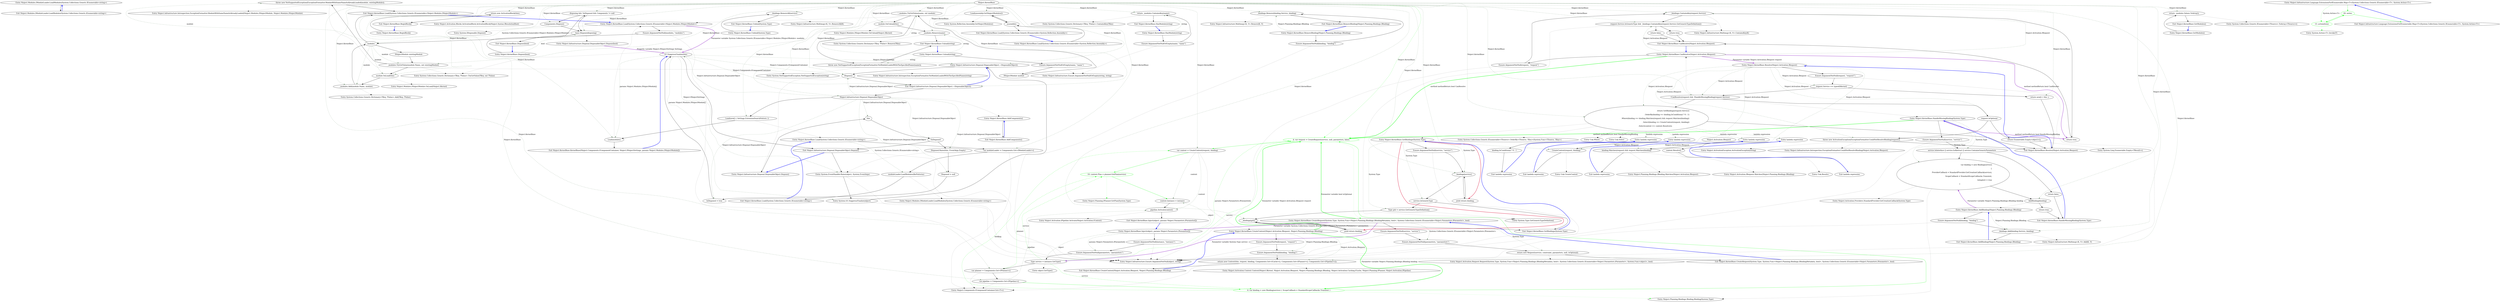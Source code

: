 digraph  {
m0_0 [cluster="Ninject.Modules.IModuleLoader.LoadModules(System.Collections.Generic.IEnumerable<string>)", file="IModuleLoader.cs", label="Entry Ninject.Modules.IModuleLoader.LoadModules(System.Collections.Generic.IEnumerable<string>)", span="33-33"];
m0_1 [cluster="Ninject.Modules.IModuleLoader.LoadModules(System.Collections.Generic.IEnumerable<string>)", file="IModuleLoader.cs", label="Exit Ninject.Modules.IModuleLoader.LoadModules(System.Collections.Generic.IEnumerable<string>)", span="33-33"];
m1_62 [cluster="Ninject.Infrastructure.Introspection.ExceptionFormatter.ModuleWithSameNameIsAlreadyLoaded(Ninject.Modules.INinjectModule, Ninject.Modules.INinjectModule)", file="KernelBase.cs", label="Entry Ninject.Infrastructure.Introspection.ExceptionFormatter.ModuleWithSameNameIsAlreadyLoaded(Ninject.Modules.INinjectModule, Ninject.Modules.INinjectModule)", span="33-33"];
m1_103 [cluster="Ninject.Planning.IPlanner.GetPlan(System.Type)", file="KernelBase.cs", label="Entry Ninject.Planning.IPlanner.GetPlan(System.Type)", span="40-40"];
m1_36 [cluster="Ninject.Infrastructure.Multimap<K, V>.Add(K, V)", file="KernelBase.cs", label="Entry Ninject.Infrastructure.Multimap<K, V>.Add(K, V)", span="71-71"];
m1_64 [cluster="System.Collections.Generic.Dictionary<TKey, TValue>.Add(TKey, TValue)", file="KernelBase.cs", label="Entry System.Collections.Generic.Dictionary<TKey, TValue>.Add(TKey, TValue)", span="0-0"];
m1_83 [cluster="Ninject.Infrastructure.Introspection.ExceptionFormatter.NoModuleLoadedWithTheSpecifiedName(string)", file="KernelBase.cs", label="Entry Ninject.Infrastructure.Introspection.ExceptionFormatter.NoModuleLoadedWithTheSpecifiedName(string)", span="51-51"];
m1_86 [cluster="Ninject.KernelBase.Inject(object, params Ninject.Parameters.IParameter[])", file="KernelBase.cs", label="Entry Ninject.KernelBase.Inject(object, params Ninject.Parameters.IParameter[])", span="230-230"];
m1_93 [cluster="Ninject.KernelBase.Inject(object, params Ninject.Parameters.IParameter[])", color=green, community=0, file="KernelBase.cs", label="4: var request = CreateRequest(service, null, parameters, false)", span="241-241"];
m1_89 [cluster="Ninject.KernelBase.Inject(object, params Ninject.Parameters.IParameter[])", file="KernelBase.cs", label="Type service = instance.GetType()", span="235-235"];
m1_92 [cluster="Ninject.KernelBase.Inject(object, params Ninject.Parameters.IParameter[])", color=green, community=0, file="KernelBase.cs", label="4: var binding = new Binding(service) { ScopeCallback = StandardScopeCallbacks.Transient }", span="240-240"];
m1_94 [cluster="Ninject.KernelBase.Inject(object, params Ninject.Parameters.IParameter[])", file="KernelBase.cs", label="var context = CreateContext(request, binding)", span="242-242"];
m1_91 [cluster="Ninject.KernelBase.Inject(object, params Ninject.Parameters.IParameter[])", file="KernelBase.cs", label="var pipeline = Components.Get<IPipeline>()", span="238-238"];
m1_95 [cluster="Ninject.KernelBase.Inject(object, params Ninject.Parameters.IParameter[])", color=green, community=0, file="KernelBase.cs", label="10: context.Plan = planner.GetPlan(service)", span="244-244"];
m1_90 [cluster="Ninject.KernelBase.Inject(object, params Ninject.Parameters.IParameter[])", file="KernelBase.cs", label="var planner = Components.Get<IPlanner>()", span="237-237"];
m1_96 [cluster="Ninject.KernelBase.Inject(object, params Ninject.Parameters.IParameter[])", file="KernelBase.cs", label="context.Instance = instance", span="245-245"];
m1_87 [cluster="Ninject.KernelBase.Inject(object, params Ninject.Parameters.IParameter[])", file="KernelBase.cs", label="Ensure.ArgumentNotNull(instance, ''instance'')", span="232-232"];
m1_88 [cluster="Ninject.KernelBase.Inject(object, params Ninject.Parameters.IParameter[])", file="KernelBase.cs", label="Ensure.ArgumentNotNull(parameters, ''parameters'')", span="233-233"];
m1_97 [cluster="Ninject.KernelBase.Inject(object, params Ninject.Parameters.IParameter[])", file="KernelBase.cs", label="pipeline.Activate(context)", span="247-247"];
m1_98 [cluster="Ninject.KernelBase.Inject(object, params Ninject.Parameters.IParameter[])", file="KernelBase.cs", label="Exit Ninject.KernelBase.Inject(object, params Ninject.Parameters.IParameter[])", span="230-230"];
m1_6 [cluster="Ninject.Infrastructure.Disposal.DisposableObject.Dispose()", file="KernelBase.cs", label="GC.SuppressFinalize(this)", span="45-45"];
m1_10 [cluster="Ninject.Infrastructure.Disposal.DisposableObject.~DisposableObject()", file="KernelBase.cs", label="Entry Ninject.Infrastructure.Disposal.DisposableObject.~DisposableObject()", span="53-53"];
m1_11 [cluster="Ninject.Infrastructure.Disposal.DisposableObject.~DisposableObject()", file="KernelBase.cs", label="Dispose()", span="55-55"];
m1_12 [cluster="Ninject.Infrastructure.Disposal.DisposableObject.~DisposableObject()", file="KernelBase.cs", label="Exit Ninject.Infrastructure.Disposal.DisposableObject.~DisposableObject()", span="53-53"];
m1_13 [cluster="Ninject.KernelBase.KernelBase(Ninject.Components.IComponentContainer, Ninject.INinjectSettings, params Ninject.Modules.INinjectModule[])", file="KernelBase.cs", label="Ninject.Infrastructure.Disposal.DisposableObject", span=""];
m1_14 [cluster="Ninject.KernelBase.KernelBase(Ninject.Components.IComponentContainer, Ninject.INinjectSettings, params Ninject.Modules.INinjectModule[])", file="KernelBase.cs", label="Load(new[] { Settings.ExtensionSearchPattern })", span="98-98"];
m1_15 [cluster="Ninject.KernelBase.KernelBase(Ninject.Components.IComponentContainer, Ninject.INinjectSettings, params Ninject.Modules.INinjectModule[])", file="KernelBase.cs", label="Load(modules)", span="101-101"];
m1_9 [cluster="System.GC.SuppressFinalize(object)", file="KernelBase.cs", label="Entry System.GC.SuppressFinalize(object)", span="0-0"];
m1_7 [cluster="Ninject.Infrastructure.Disposal.DisposableObject.Dispose()", file="KernelBase.cs", label="Exit Ninject.Infrastructure.Disposal.DisposableObject.Dispose()", span="36-36"];
m1_8 [cluster="System.EventHandler.Raise(object, System.EventArgs)", file="KernelBase.cs", label="Entry System.EventHandler.Raise(object, System.EventArgs)", span="30-30"];
m1_16 [cluster="Ninject.KernelBase.KernelBase(Ninject.Components.IComponentContainer, Ninject.INinjectSettings, params Ninject.Modules.INinjectModule[])", file="KernelBase.cs", label="Exit Ninject.KernelBase.KernelBase(Ninject.Components.IComponentContainer, Ninject.INinjectSettings, params Ninject.Modules.INinjectModule[])", span="83-83"];
m1_105 [cluster="Ninject.KernelBase.CanResolve(Ninject.Activation.IRequest)", file="KernelBase.cs", label="Entry Ninject.KernelBase.CanResolve(Ninject.Activation.IRequest)", span="255-255"];
m1_107 [cluster="Ninject.KernelBase.CanResolve(Ninject.Activation.IRequest)", file="KernelBase.cs", label="_bindings.ContainsKey(request.Service)", span="259-259"];
m1_109 [cluster="Ninject.KernelBase.CanResolve(Ninject.Activation.IRequest)", file="KernelBase.cs", label="request.Service.IsGenericType && _bindings.ContainsKey(request.Service.GetGenericTypeDefinition())", span="262-262"];
m1_106 [cluster="Ninject.KernelBase.CanResolve(Ninject.Activation.IRequest)", file="KernelBase.cs", label="Ensure.ArgumentNotNull(request, ''request'')", span="257-257"];
m1_108 [cluster="Ninject.KernelBase.CanResolve(Ninject.Activation.IRequest)", file="KernelBase.cs", label="return true;", span="260-260"];
m1_110 [cluster="Ninject.KernelBase.CanResolve(Ninject.Activation.IRequest)", file="KernelBase.cs", label="return true;", span="263-263"];
m1_111 [cluster="Ninject.KernelBase.CanResolve(Ninject.Activation.IRequest)", file="KernelBase.cs", label="return false;", span="265-265"];
m1_112 [cluster="Ninject.KernelBase.CanResolve(Ninject.Activation.IRequest)", file="KernelBase.cs", label="Exit Ninject.KernelBase.CanResolve(Ninject.Activation.IRequest)", span="255-255"];
m1_37 [cluster="Ninject.KernelBase.RemoveBinding(Ninject.Planning.Bindings.IBinding)", file="KernelBase.cs", label="Entry Ninject.KernelBase.RemoveBinding(Ninject.Planning.Bindings.IBinding)", span="138-138"];
m1_39 [cluster="Ninject.KernelBase.RemoveBinding(Ninject.Planning.Bindings.IBinding)", file="KernelBase.cs", label="_bindings.Remove(binding.Service, binding)", span="141-141"];
m1_38 [cluster="Ninject.KernelBase.RemoveBinding(Ninject.Planning.Bindings.IBinding)", file="KernelBase.cs", label="Ensure.ArgumentNotNull(binding, ''binding'')", span="140-140"];
m1_40 [cluster="Ninject.KernelBase.RemoveBinding(Ninject.Planning.Bindings.IBinding)", file="KernelBase.cs", label="Exit Ninject.KernelBase.RemoveBinding(Ninject.Planning.Bindings.IBinding)", span="138-138"];
m1_20 [cluster="Ninject.KernelBase.Load(System.Collections.Generic.IEnumerable<Ninject.Modules.INinjectModule>)", file="KernelBase.cs", label="Entry Ninject.KernelBase.Load(System.Collections.Generic.IEnumerable<Ninject.Modules.INinjectModule>)", span="168-168"];
m1_55 [cluster="Ninject.KernelBase.Load(System.Collections.Generic.IEnumerable<Ninject.Modules.INinjectModule>)", file="KernelBase.cs", label="_modules.TryGetValue(module.Name, out existingModule)", span="176-176"];
m1_57 [cluster="Ninject.KernelBase.Load(System.Collections.Generic.IEnumerable<Ninject.Modules.INinjectModule>)", file="KernelBase.cs", label="module.OnLoad(this)", span="179-179"];
m1_58 [cluster="Ninject.KernelBase.Load(System.Collections.Generic.IEnumerable<Ninject.Modules.INinjectModule>)", file="KernelBase.cs", label="_modules.Add(module.Name, module)", span="181-181"];
m1_53 [cluster="Ninject.KernelBase.Load(System.Collections.Generic.IEnumerable<Ninject.Modules.INinjectModule>)", file="KernelBase.cs", label=modules, span="172-172"];
m1_54 [cluster="Ninject.KernelBase.Load(System.Collections.Generic.IEnumerable<Ninject.Modules.INinjectModule>)", file="KernelBase.cs", label="INinjectModule existingModule", span="174-174"];
m1_56 [cluster="Ninject.KernelBase.Load(System.Collections.Generic.IEnumerable<Ninject.Modules.INinjectModule>)", file="KernelBase.cs", label="throw new NotSupportedException(ExceptionFormatter.ModuleWithSameNameIsAlreadyLoaded(module, existingModule));", span="177-177"];
m1_52 [cluster="Ninject.KernelBase.Load(System.Collections.Generic.IEnumerable<Ninject.Modules.INinjectModule>)", file="KernelBase.cs", label="Ensure.ArgumentNotNull(modules, ''modules'')", span="170-170"];
m1_59 [cluster="Ninject.KernelBase.Load(System.Collections.Generic.IEnumerable<Ninject.Modules.INinjectModule>)", file="KernelBase.cs", label="Exit Ninject.KernelBase.Load(System.Collections.Generic.IEnumerable<Ninject.Modules.INinjectModule>)", span="168-168"];
m1_48 [cluster="Ninject.KernelBase.GetModules()", file="KernelBase.cs", label="Entry Ninject.KernelBase.GetModules()", span="159-159"];
m1_49 [cluster="Ninject.KernelBase.GetModules()", file="KernelBase.cs", label="return _modules.Values.ToArray();", span="161-161"];
m1_50 [cluster="Ninject.KernelBase.GetModules()", file="KernelBase.cs", label="Exit Ninject.KernelBase.GetModules()", span="159-159"];
m1_21 [cluster="Ninject.KernelBase.Dispose(bool)", file="KernelBase.cs", label="Entry Ninject.KernelBase.Dispose(bool)", span="107-107"];
m1_22 [cluster="Ninject.KernelBase.Dispose(bool)", file="KernelBase.cs", label="disposing && !IsDisposed && Components != null", span="109-109"];
m1_23 [cluster="Ninject.KernelBase.Dispose(bool)", file="KernelBase.cs", label="Components.Dispose()", span="110-110"];
m1_24 [cluster="Ninject.KernelBase.Dispose(bool)", file="KernelBase.cs", label="base.Dispose(disposing)", span="112-112"];
m1_25 [cluster="Ninject.KernelBase.Dispose(bool)", file="KernelBase.cs", label="Exit Ninject.KernelBase.Dispose(bool)", span="107-107"];
m1_0 [cluster="Ninject.Infrastructure.Disposal.DisposableObject.Dispose()", file="KernelBase.cs", label="Entry Ninject.Infrastructure.Disposal.DisposableObject.Dispose()", span="36-36"];
m1_1 [cluster="Ninject.Infrastructure.Disposal.DisposableObject.Dispose()", file="KernelBase.cs", label=this, span="38-38"];
m1_2 [cluster="Ninject.Infrastructure.Disposal.DisposableObject.Dispose()", file="KernelBase.cs", label="!IsDisposed", span="40-40"];
m1_3 [cluster="Ninject.Infrastructure.Disposal.DisposableObject.Dispose()", file="KernelBase.cs", label="Disposed.Raise(this, EventArgs.Empty)", span="42-42"];
m1_4 [cluster="Ninject.Infrastructure.Disposal.DisposableObject.Dispose()", file="KernelBase.cs", label="Disposed = null", span="43-43"];
m1_5 [cluster="Ninject.Infrastructure.Disposal.DisposableObject.Dispose()", file="KernelBase.cs", label="IsDisposed = true", span="44-44"];
m1_99 [cluster="object.GetType()", file="KernelBase.cs", label="Entry object.GetType()", span="0-0"];
m1_101 [cluster="Ninject.KernelBase.CreateRequest(System.Type, System.Func<Ninject.Planning.Bindings.IBindingMetadata, bool>, System.Collections.Generic.IEnumerable<Ninject.Parameters.IParameter>, bool)", file="KernelBase.cs", label="Entry Ninject.KernelBase.CreateRequest(System.Type, System.Func<Ninject.Planning.Bindings.IBindingMetadata, bool>, System.Collections.Generic.IEnumerable<Ninject.Parameters.IParameter>, bool)", span="304-304"];
m1_149 [cluster="Ninject.KernelBase.CreateRequest(System.Type, System.Func<Ninject.Planning.Bindings.IBindingMetadata, bool>, System.Collections.Generic.IEnumerable<Ninject.Parameters.IParameter>, bool)", file="KernelBase.cs", label="Ensure.ArgumentNotNull(service, ''service'')", span="306-306"];
m1_150 [cluster="Ninject.KernelBase.CreateRequest(System.Type, System.Func<Ninject.Planning.Bindings.IBindingMetadata, bool>, System.Collections.Generic.IEnumerable<Ninject.Parameters.IParameter>, bool)", file="KernelBase.cs", label="Ensure.ArgumentNotNull(parameters, ''parameters'')", span="307-307"];
m1_151 [cluster="Ninject.KernelBase.CreateRequest(System.Type, System.Func<Ninject.Planning.Bindings.IBindingMetadata, bool>, System.Collections.Generic.IEnumerable<Ninject.Parameters.IParameter>, bool)", file="KernelBase.cs", label="return new Request(service, constraint, parameters, null, isOptional);", span="309-309"];
m1_152 [cluster="Ninject.KernelBase.CreateRequest(System.Type, System.Func<Ninject.Planning.Bindings.IBindingMetadata, bool>, System.Collections.Generic.IEnumerable<Ninject.Parameters.IParameter>, bool)", file="KernelBase.cs", label="Exit Ninject.KernelBase.CreateRequest(System.Type, System.Func<Ninject.Planning.Bindings.IBindingMetadata, bool>, System.Collections.Generic.IEnumerable<Ninject.Parameters.IParameter>, bool)", span="304-304"];
m1_32 [cluster="Ninject.KernelBase.AddBinding(Ninject.Planning.Bindings.IBinding)", file="KernelBase.cs", label="Entry Ninject.KernelBase.AddBinding(Ninject.Planning.Bindings.IBinding)", span="128-128"];
m1_34 [cluster="Ninject.KernelBase.AddBinding(Ninject.Planning.Bindings.IBinding)", file="KernelBase.cs", label="_bindings.Add(binding.Service, binding)", span="131-131"];
m1_33 [cluster="Ninject.KernelBase.AddBinding(Ninject.Planning.Bindings.IBinding)", file="KernelBase.cs", label="Ensure.ArgumentNotNull(binding, ''binding'')", span="130-130"];
m1_35 [cluster="Ninject.KernelBase.AddBinding(Ninject.Planning.Bindings.IBinding)", file="KernelBase.cs", label="Exit Ninject.KernelBase.AddBinding(Ninject.Planning.Bindings.IBinding)", span="128-128"];
m1_127 [cluster="Ninject.ActivationException.ActivationException(string)", file="KernelBase.cs", label="Entry Ninject.ActivationException.ActivationException(string)", span="42-42"];
m1_41 [cluster="Ninject.Infrastructure.Multimap<K, V>.Remove(K, V)", file="KernelBase.cs", label="Entry Ninject.Infrastructure.Multimap<K, V>.Remove(K, V)", span="85-85"];
m1_140 [cluster="Ninject.Activation.IRequest.Matches(Ninject.Planning.Bindings.IBinding)", file="KernelBase.cs", label="Entry Ninject.Activation.IRequest.Matches(Ninject.Planning.Bindings.IBinding)", span="77-77"];
m1_115 [cluster="Ninject.KernelBase.Resolve(Ninject.Activation.IRequest)", file="KernelBase.cs", label="Entry Ninject.KernelBase.Resolve(Ninject.Activation.IRequest)", span="274-274"];
m1_118 [cluster="Ninject.KernelBase.Resolve(Ninject.Activation.IRequest)", file="KernelBase.cs", label="return new[] { this };", span="279-279"];
m1_119 [cluster="Ninject.KernelBase.Resolve(Ninject.Activation.IRequest)", file="KernelBase.cs", label="!CanResolve(request) && !HandleMissingBinding(request.Service)", span="281-281"];
m1_123 [cluster="Ninject.KernelBase.Resolve(Ninject.Activation.IRequest)", file="KernelBase.cs", label="return GetBindings(request.Service)\r\n				.OrderBy(binding => binding.IsConditional ? 0 : 1)\r\n				.Where(binding => binding.Matches(request) && request.Matches(binding))\r\n				.Select(binding => CreateContext(request, binding))\r\n				.Select(context => context.Resolve());", span="289-293"];
m1_117 [cluster="Ninject.KernelBase.Resolve(Ninject.Activation.IRequest)", file="KernelBase.cs", label="request.Service == typeof(IKernel)", span="278-278"];
m1_120 [cluster="Ninject.KernelBase.Resolve(Ninject.Activation.IRequest)", file="KernelBase.cs", label="request.IsOptional", span="283-283"];
m1_116 [cluster="Ninject.KernelBase.Resolve(Ninject.Activation.IRequest)", file="KernelBase.cs", label="Ensure.ArgumentNotNull(request, ''request'')", span="276-276"];
m1_122 [cluster="Ninject.KernelBase.Resolve(Ninject.Activation.IRequest)", file="KernelBase.cs", label="throw new ActivationException(ExceptionFormatter.CouldNotResolveBinding(request));", span="286-286"];
m1_121 [cluster="Ninject.KernelBase.Resolve(Ninject.Activation.IRequest)", file="KernelBase.cs", label="return Enumerable.Empty<object>();", span="284-284"];
m1_124 [cluster="Ninject.KernelBase.Resolve(Ninject.Activation.IRequest)", file="KernelBase.cs", label="Exit Ninject.KernelBase.Resolve(Ninject.Activation.IRequest)", span="274-274"];
m1_47 [cluster="System.Collections.Generic.Dictionary<TKey, TValue>.ContainsKey(TKey)", file="KernelBase.cs", label="Entry System.Collections.Generic.Dictionary<TKey, TValue>.ContainsKey(TKey)", span="0-0"];
m1_102 [cluster="Ninject.KernelBase.CreateContext(Ninject.Activation.IRequest, Ninject.Planning.Bindings.IBinding)", file="KernelBase.cs", label="Entry Ninject.KernelBase.CreateContext(Ninject.Activation.IRequest, Ninject.Planning.Bindings.IBinding)", span="377-377"];
m1_177 [cluster="Ninject.KernelBase.CreateContext(Ninject.Activation.IRequest, Ninject.Planning.Bindings.IBinding)", file="KernelBase.cs", label="return new Context(this, request, binding, Components.Get<ICache>(), Components.Get<IPlanner>(), Components.Get<IPipeline>());", span="382-382"];
m1_175 [cluster="Ninject.KernelBase.CreateContext(Ninject.Activation.IRequest, Ninject.Planning.Bindings.IBinding)", file="KernelBase.cs", label="Ensure.ArgumentNotNull(request, ''request'')", span="379-379"];
m1_176 [cluster="Ninject.KernelBase.CreateContext(Ninject.Activation.IRequest, Ninject.Planning.Bindings.IBinding)", file="KernelBase.cs", label="Ensure.ArgumentNotNull(binding, ''binding'')", span="380-380"];
m1_178 [cluster="Ninject.KernelBase.CreateContext(Ninject.Activation.IRequest, Ninject.Planning.Bindings.IBinding)", file="KernelBase.cs", label="Exit Ninject.KernelBase.CreateContext(Ninject.Activation.IRequest, Ninject.Planning.Bindings.IBinding)", span="377-377"];
m1_42 [cluster="Ninject.KernelBase.HasModule(string)", file="KernelBase.cs", label="Entry Ninject.KernelBase.HasModule(string)", span="149-149"];
m1_44 [cluster="Ninject.KernelBase.HasModule(string)", file="KernelBase.cs", label="return _modules.ContainsKey(name);", span="152-152"];
m1_43 [cluster="Ninject.KernelBase.HasModule(string)", file="KernelBase.cs", label="Ensure.ArgumentNotNullOrEmpty(name, ''name'')", span="151-151"];
m1_45 [cluster="Ninject.KernelBase.HasModule(string)", file="KernelBase.cs", label="Exit Ninject.KernelBase.HasModule(string)", span="149-149"];
m1_148 [cluster="Unk.Resolve", file="KernelBase.cs", label="Entry Unk.Resolve", span=""];
m1_68 [cluster="Ninject.Components.IComponentContainer.Get<T>()", file="KernelBase.cs", label="Entry Ninject.Components.IComponentContainer.Get<T>()", span="59-59"];
m1_130 [cluster="System.Collections.Generic.IEnumerable<TSource>.OrderBy<TSource, TKey>(System.Func<TSource, TKey>)", file="KernelBase.cs", label="Entry System.Collections.Generic.IEnumerable<TSource>.OrderBy<TSource, TKey>(System.Func<TSource, TKey>)", span="0-0"];
m1_84 [cluster="Ninject.Modules.INinjectModule.OnUnload(Ninject.IKernel)", file="KernelBase.cs", label="Entry Ninject.Modules.INinjectModule.OnUnload(Ninject.IKernel)", span="49-49"];
m1_113 [cluster="Ninject.Infrastructure.Multimap<K, V>.ContainsKey(K)", file="KernelBase.cs", label="Entry Ninject.Infrastructure.Multimap<K, V>.ContainsKey(K)", span="120-120"];
m1_131 [cluster="Unk.Where", file="KernelBase.cs", label="Entry Unk.Where", span=""];
m1_17 [cluster="Ninject.Infrastructure.Ensure.ArgumentNotNull(object, string)", file="KernelBase.cs", label="Entry Ninject.Infrastructure.Ensure.ArgumentNotNull(object, string)", span="24-24"];
m1_69 [cluster="Ninject.Modules.IModuleLoader.LoadModules(System.Collections.Generic.IEnumerable<string>)", file="KernelBase.cs", label="Entry Ninject.Modules.IModuleLoader.LoadModules(System.Collections.Generic.IEnumerable<string>)", span="39-39"];
m1_144 [cluster="Unk.CreateContext", file="KernelBase.cs", label="Entry Unk.CreateContext", span=""];
m1_60 [cluster="System.Collections.Generic.Dictionary<TKey, TValue>.TryGetValue(TKey, out TValue)", file="KernelBase.cs", label="Entry System.Collections.Generic.Dictionary<TKey, TValue>.TryGetValue(TKey, out TValue)", span="0-0"];
m1_179 [cluster="Ninject.Activation.Context.Context(Ninject.IKernel, Ninject.Activation.IRequest, Ninject.Planning.Bindings.IBinding, Ninject.Activation.Caching.ICache, Ninject.Planning.IPlanner, Ninject.Activation.IPipeline)", file="KernelBase.cs", label="Entry Ninject.Activation.Context.Context(Ninject.IKernel, Ninject.Activation.IRequest, Ninject.Planning.Bindings.IBinding, Ninject.Activation.Caching.ICache, Ninject.Planning.IPlanner, Ninject.Activation.IPipeline)", span="99-99"];
m1_27 [cluster="Ninject.Infrastructure.Disposal.DisposableObject.Dispose(bool)", file="KernelBase.cs", label="Entry Ninject.Infrastructure.Disposal.DisposableObject.Dispose(bool)", span="49-49"];
m1_162 [cluster="Ninject.KernelBase.BeginBlock()", file="KernelBase.cs", label="Entry Ninject.KernelBase.BeginBlock()", span="337-337"];
m1_163 [cluster="Ninject.KernelBase.BeginBlock()", file="KernelBase.cs", label="return new ActivationBlock(this);", span="339-339"];
m1_164 [cluster="Ninject.KernelBase.BeginBlock()", file="KernelBase.cs", label="Exit Ninject.KernelBase.BeginBlock()", span="337-337"];
m1_19 [cluster="Ninject.KernelBase.Load(System.Collections.Generic.IEnumerable<string>)", file="KernelBase.cs", label="Entry Ninject.KernelBase.Load(System.Collections.Generic.IEnumerable<string>)", span="190-190"];
m1_65 [cluster="Ninject.KernelBase.Load(System.Collections.Generic.IEnumerable<string>)", file="KernelBase.cs", label="var moduleLoader = Components.Get<IModuleLoader>()", span="192-192"];
m1_66 [cluster="Ninject.KernelBase.Load(System.Collections.Generic.IEnumerable<string>)", file="KernelBase.cs", label="moduleLoader.LoadModules(filePatterns)", span="193-193"];
m1_67 [cluster="Ninject.KernelBase.Load(System.Collections.Generic.IEnumerable<string>)", file="KernelBase.cs", label="Exit Ninject.KernelBase.Load(System.Collections.Generic.IEnumerable<string>)", span="190-190"];
m1_61 [cluster="System.NotSupportedException.NotSupportedException(string)", file="KernelBase.cs", label="Entry System.NotSupportedException.NotSupportedException(string)", span="0-0"];
m1_28 [cluster="Ninject.KernelBase.Unbind(System.Type)", file="KernelBase.cs", label="Entry Ninject.KernelBase.Unbind(System.Type)", span="119-119"];
m1_29 [cluster="Ninject.KernelBase.Unbind(System.Type)", file="KernelBase.cs", label="_bindings.RemoveAll(service)", span="121-121"];
m1_30 [cluster="Ninject.KernelBase.Unbind(System.Type)", file="KernelBase.cs", label="Exit Ninject.KernelBase.Unbind(System.Type)", span="119-119"];
m1_145 [cluster="lambda expression", file="KernelBase.cs", label="Entry lambda expression", span="293-293"];
m1_142 [cluster="lambda expression", file="KernelBase.cs", label="CreateContext(request, binding)", span="292-292"];
m1_133 [cluster="lambda expression", file="KernelBase.cs", label="Entry lambda expression", span="290-290"];
m1_136 [cluster="lambda expression", file="KernelBase.cs", label="Entry lambda expression", span="291-291"];
m1_141 [cluster="lambda expression", file="KernelBase.cs", label="Entry lambda expression", span="292-292"];
m1_143 [cluster="lambda expression", file="KernelBase.cs", label="Exit lambda expression", span="292-292"];
m1_137 [cluster="lambda expression", file="KernelBase.cs", label="binding.Matches(request) && request.Matches(binding)", span="291-291"];
m1_135 [cluster="lambda expression", file="KernelBase.cs", label="Exit lambda expression", span="290-290"];
m1_134 [cluster="lambda expression", file="KernelBase.cs", label="binding.IsConditional ? 0 : 1", span="290-290"];
m1_138 [cluster="lambda expression", file="KernelBase.cs", label="Exit lambda expression", span="291-291"];
m1_146 [cluster="lambda expression", file="KernelBase.cs", label="context.Resolve()", span="293-293"];
m1_147 [cluster="lambda expression", file="KernelBase.cs", label="Exit lambda expression", span="293-293"];
m1_75 [cluster="Ninject.KernelBase.Unload(string)", file="KernelBase.cs", label="Entry Ninject.KernelBase.Unload(string)", span="211-211"];
m1_78 [cluster="Ninject.KernelBase.Unload(string)", file="KernelBase.cs", label="!_modules.TryGetValue(name, out module)", span="217-217"];
m1_80 [cluster="Ninject.KernelBase.Unload(string)", file="KernelBase.cs", label="module.OnUnload(this)", span="220-220"];
m1_81 [cluster="Ninject.KernelBase.Unload(string)", file="KernelBase.cs", label="_modules.Remove(name)", span="222-222"];
m1_77 [cluster="Ninject.KernelBase.Unload(string)", file="KernelBase.cs", label="INinjectModule module", span="215-215"];
m1_79 [cluster="Ninject.KernelBase.Unload(string)", file="KernelBase.cs", label="throw new NotSupportedException(ExceptionFormatter.NoModuleLoadedWithTheSpecifiedName(name));", span="218-218"];
m1_76 [cluster="Ninject.KernelBase.Unload(string)", file="KernelBase.cs", label="Ensure.ArgumentNotNullOrEmpty(name, ''name'')", span="213-213"];
m1_82 [cluster="Ninject.KernelBase.Unload(string)", file="KernelBase.cs", label="Exit Ninject.KernelBase.Unload(string)", span="211-211"];
m1_18 [cluster="Ninject.KernelBase.AddComponents()", file="KernelBase.cs", label="Entry Ninject.KernelBase.AddComponents()", span="345-345"];
m1_166 [cluster="Ninject.KernelBase.AddComponents()", file="KernelBase.cs", label="Exit Ninject.KernelBase.AddComponents()", span="345-345"];
m1_104 [cluster="Ninject.Activation.IPipeline.Activate(Ninject.Activation.IContext)", file="KernelBase.cs", label="Entry Ninject.Activation.IPipeline.Activate(Ninject.Activation.IContext)", span="39-39"];
m1_46 [cluster="Ninject.Infrastructure.Ensure.ArgumentNotNullOrEmpty(string, string)", file="KernelBase.cs", label="Entry Ninject.Infrastructure.Ensure.ArgumentNotNullOrEmpty(string, string)", span="29-29"];
m1_129 [cluster="Ninject.KernelBase.GetBindings(System.Type)", file="KernelBase.cs", label="Entry Ninject.KernelBase.GetBindings(System.Type)", span="317-317"];
m1_155 [cluster="Ninject.KernelBase.GetBindings(System.Type)", file="KernelBase.cs", label="_bindings[service]", span="321-321"];
m1_159 [cluster="Ninject.KernelBase.GetBindings(System.Type)", file="KernelBase.cs", label="_bindings[gtd]", span="328-328"];
m1_154 [cluster="Ninject.KernelBase.GetBindings(System.Type)", file="KernelBase.cs", label="Ensure.ArgumentNotNull(service, ''service'')", span="319-319"];
m1_156 [cluster="Ninject.KernelBase.GetBindings(System.Type)", file="KernelBase.cs", label="yield return binding;", span="322-322"];
m1_157 [cluster="Ninject.KernelBase.GetBindings(System.Type)", file="KernelBase.cs", label="service.IsGenericType", span="324-324"];
m1_160 [cluster="Ninject.KernelBase.GetBindings(System.Type)", file="KernelBase.cs", label="yield return binding;", span="329-329"];
m1_158 [cluster="Ninject.KernelBase.GetBindings(System.Type)", file="KernelBase.cs", label="Type gtd = service.GetGenericTypeDefinition()", span="326-326"];
m1_161 [cluster="Ninject.KernelBase.GetBindings(System.Type)", file="KernelBase.cs", label="Exit Ninject.KernelBase.GetBindings(System.Type)", span="317-317"];
m1_132 [cluster="Unk.Select", file="KernelBase.cs", label="Entry Unk.Select", span=""];
m1_153 [cluster="Ninject.Activation.Request.Request(System.Type, System.Func<Ninject.Planning.Bindings.IBindingMetadata, bool>, System.Collections.Generic.IEnumerable<Ninject.Parameters.IParameter>, System.Func<object>, bool)", file="KernelBase.cs", label="Entry Ninject.Activation.Request.Request(System.Type, System.Func<Ninject.Planning.Bindings.IBindingMetadata, bool>, System.Collections.Generic.IEnumerable<Ninject.Parameters.IParameter>, System.Func<object>, bool)", span="86-86"];
m1_74 [cluster="System.Reflection.Assembly.GetNinjectModules()", file="KernelBase.cs", label="Entry System.Reflection.Assembly.GetNinjectModules()", span="33-33"];
m1_31 [cluster="Ninject.Infrastructure.Multimap<K, V>.RemoveAll(K)", file="KernelBase.cs", label="Entry Ninject.Infrastructure.Multimap<K, V>.RemoveAll(K)", span="101-101"];
m1_63 [cluster="Ninject.Modules.INinjectModule.OnLoad(Ninject.IKernel)", file="KernelBase.cs", label="Entry Ninject.Modules.INinjectModule.OnLoad(Ninject.IKernel)", span="43-43"];
m1_128 [cluster="Ninject.Infrastructure.Introspection.ExceptionFormatter.CouldNotResolveBinding(Ninject.Activation.IRequest)", file="KernelBase.cs", label="Entry Ninject.Infrastructure.Introspection.ExceptionFormatter.CouldNotResolveBinding(Ninject.Activation.IRequest)", span="65-65"];
m1_139 [cluster="Ninject.Planning.Bindings.IBinding.Matches(Ninject.Activation.IRequest)", file="KernelBase.cs", label="Entry Ninject.Planning.Bindings.IBinding.Matches(Ninject.Activation.IRequest)", span="105-105"];
m1_70 [cluster="Ninject.KernelBase.Load(System.Collections.Generic.IEnumerable<System.Reflection.Assembly>)", file="KernelBase.cs", label="Entry Ninject.KernelBase.Load(System.Collections.Generic.IEnumerable<System.Reflection.Assembly>)", span="200-200"];
m1_72 [cluster="Ninject.KernelBase.Load(System.Collections.Generic.IEnumerable<System.Reflection.Assembly>)", file="KernelBase.cs", label="Load(assembly.GetNinjectModules())", span="203-203"];
m1_71 [cluster="Ninject.KernelBase.Load(System.Collections.Generic.IEnumerable<System.Reflection.Assembly>)", file="KernelBase.cs", label=assemblies, span="202-202"];
m1_73 [cluster="Ninject.KernelBase.Load(System.Collections.Generic.IEnumerable<System.Reflection.Assembly>)", file="KernelBase.cs", label="Exit Ninject.KernelBase.Load(System.Collections.Generic.IEnumerable<System.Reflection.Assembly>)", span="200-200"];
m1_114 [cluster="System.Type.GetGenericTypeDefinition()", file="KernelBase.cs", label="Entry System.Type.GetGenericTypeDefinition()", span="0-0"];
m1_100 [cluster="Ninject.Planning.Bindings.Binding.Binding(System.Type)", file="KernelBase.cs", label="Entry Ninject.Planning.Bindings.Binding.Binding(System.Type)", span="93-93"];
m1_85 [cluster="System.Collections.Generic.Dictionary<TKey, TValue>.Remove(TKey)", file="KernelBase.cs", label="Entry System.Collections.Generic.Dictionary<TKey, TValue>.Remove(TKey)", span="0-0"];
m1_26 [cluster="System.IDisposable.Dispose()", file="KernelBase.cs", label="Entry System.IDisposable.Dispose()", span="0-0"];
m1_174 [cluster="Ninject.Activation.Providers.StandardProvider.GetCreationCallback(System.Type)", file="KernelBase.cs", label="Entry Ninject.Activation.Providers.StandardProvider.GetCreationCallback(System.Type)", span="115-115"];
m1_51 [cluster="System.Collections.Generic.IEnumerable<TSource>.ToArray<TSource>()", file="KernelBase.cs", label="Entry System.Collections.Generic.IEnumerable<TSource>.ToArray<TSource>()", span="0-0"];
m1_125 [cluster="Ninject.KernelBase.HandleMissingBinding(System.Type)", file="KernelBase.cs", label="Entry Ninject.KernelBase.HandleMissingBinding(System.Type)", span="352-352"];
m1_171 [cluster="Ninject.KernelBase.HandleMissingBinding(System.Type)", file="KernelBase.cs", label="AddBinding(binding)", span="366-366"];
m1_167 [cluster="Ninject.KernelBase.HandleMissingBinding(System.Type)", file="KernelBase.cs", label="Ensure.ArgumentNotNull(service, ''service'')", span="354-354"];
m1_168 [cluster="Ninject.KernelBase.HandleMissingBinding(System.Type)", file="KernelBase.cs", label="service.IsInterface || service.IsAbstract || service.ContainsGenericParameters", span="356-356"];
m1_170 [cluster="Ninject.KernelBase.HandleMissingBinding(System.Type)", file="KernelBase.cs", label="var binding = new Binding(service)\r\n			{\r\n				ProviderCallback = StandardProvider.GetCreationCallback(service),\r\n				ScopeCallback = StandardScopeCallbacks.Transient,\r\n				IsImplicit = true\r\n			}", span="359-364"];
m1_172 [cluster="Ninject.KernelBase.HandleMissingBinding(System.Type)", file="KernelBase.cs", label="return true;", span="368-368"];
m1_169 [cluster="Ninject.KernelBase.HandleMissingBinding(System.Type)", file="KernelBase.cs", label="return false;", span="357-357"];
m1_173 [cluster="Ninject.KernelBase.HandleMissingBinding(System.Type)", file="KernelBase.cs", label="Exit Ninject.KernelBase.HandleMissingBinding(System.Type)", span="352-352"];
m1_126 [cluster="System.Linq.Enumerable.Empty<TResult>()", file="KernelBase.cs", label="Entry System.Linq.Enumerable.Empty<TResult>()", span="0-0"];
m1_165 [cluster="Ninject.Activation.Blocks.ActivationBlock.ActivationBlock(Ninject.Syntax.IResolutionRoot)", file="KernelBase.cs", label="Entry Ninject.Activation.Blocks.ActivationBlock.ActivationBlock(Ninject.Syntax.IResolutionRoot)", span="43-43"];
m1_180 [file="KernelBase.cs", label="Ninject.KernelBase", span=""];
m1_181 [file="KernelBase.cs", label="Ninject.Activation.IRequest", span=""];
m2_0 [cluster="Ninject.Infrastructure.Language.ExtensionsForIEnumerable.Map<T>(System.Collections.Generic.IEnumerable<T>, System.Action<T>)", file="MainActivity.cs", label="Entry Ninject.Infrastructure.Language.ExtensionsForIEnumerable.Map<T>(System.Collections.Generic.IEnumerable<T>, System.Action<T>)", span="26-26"];
m2_1 [cluster="Ninject.Infrastructure.Language.ExtensionsForIEnumerable.Map<T>(System.Collections.Generic.IEnumerable<T>, System.Action<T>)", color=green, community=0, file="MainActivity.cs", label="20: series", span="28-28"];
m2_2 [cluster="Ninject.Infrastructure.Language.ExtensionsForIEnumerable.Map<T>(System.Collections.Generic.IEnumerable<T>, System.Action<T>)", color=green, community=0, file="MainActivity.cs", label="15: action(item)", span="29-29"];
m2_3 [cluster="Ninject.Infrastructure.Language.ExtensionsForIEnumerable.Map<T>(System.Collections.Generic.IEnumerable<T>, System.Action<T>)", file="MainActivity.cs", label="Exit Ninject.Infrastructure.Language.ExtensionsForIEnumerable.Map<T>(System.Collections.Generic.IEnumerable<T>, System.Action<T>)", span="26-26"];
m2_4 [cluster="System.Action<T>.Invoke(T)", file="MainActivity.cs", label="Entry System.Action<T>.Invoke(T)", span="0-0"];
m0_0 -> m0_1  [key=0, style=solid];
m0_1 -> m0_0  [color=blue, key=0, style=bold];
m1_86 -> m1_93  [color=green, key=1, label="params Ninject.Parameters.IParameter[]", style=dashed];
m1_86 -> m1_87  [key=0, style=solid];
m1_86 -> m1_88  [color=darkseagreen4, key=1, label="params Ninject.Parameters.IParameter[]", style=dashed];
m1_86 -> m1_89  [color=darkseagreen4, key=1, label=object, style=dashed];
m1_86 -> m1_96  [color=darkseagreen4, key=1, label=object, style=dashed];
m1_93 -> m1_94  [color=green, key=0, style=solid];
m1_93 -> m1_101  [color=green, key=2, style=dotted];
m1_89 -> m1_93  [color=green, key=1, label=service, style=dashed];
m1_89 -> m1_92  [color=green, key=1, label=service, style=dashed];
m1_89 -> m1_95  [color=green, key=1, label=service, style=dashed];
m1_89 -> m1_90  [key=0, style=solid];
m1_89 -> m1_99  [key=2, style=dotted];
m1_92 -> m1_93  [color=green, key=0, style=solid];
m1_92 -> m1_100  [color=green, key=2, style=dotted];
m1_92 -> m1_94  [color=green, key=1, label=binding, style=dashed];
m1_94 -> m1_95  [color=green, key=0, style=solid];
m1_94 -> m1_102  [key=2, style=dotted];
m1_94 -> m1_96  [color=darkseagreen4, key=1, label=context, style=dashed];
m1_94 -> m1_97  [color=darkseagreen4, key=1, label=context, style=dashed];
m1_91 -> m1_92  [color=green, key=0, style=solid];
m1_91 -> m1_68  [key=2, style=dotted];
m1_91 -> m1_97  [color=darkseagreen4, key=1, label=pipeline, style=dashed];
m1_95 -> m1_96  [color=green, key=0, style=solid];
m1_95 -> m1_103  [color=green, key=2, style=dotted];
m1_90 -> m1_95  [color=green, key=1, label=planner, style=dashed];
m1_90 -> m1_91  [key=0, style=solid];
m1_90 -> m1_68  [key=2, style=dotted];
m1_96 -> m1_97  [key=0, style=solid];
m1_87 -> m1_88  [key=0, style=solid];
m1_87 -> m1_17  [key=2, style=dotted];
m1_88 -> m1_89  [key=0, style=solid];
m1_88 -> m1_17  [key=2, style=dotted];
m1_97 -> m1_98  [key=0, style=solid];
m1_97 -> m1_104  [key=2, style=dotted];
m1_98 -> m1_86  [color=blue, key=0, style=bold];
m1_6 -> m1_10  [color=darkseagreen4, key=1, label="Ninject.INinjectSettings", style=dashed];
m1_6 -> m1_11  [color=darkseagreen4, key=1, label="Ninject.Components.IComponentContainer", style=dashed];
m1_6 -> m1_12  [color=darkseagreen4, key=1, label="Ninject.Components.IComponentContainer", style=dashed];
m1_6 -> m1_15  [color=darkseagreen4, key=1, label="params Ninject.Modules.INinjectModule[]", style=dashed];
m1_6 -> m1_7  [key=0, style=solid];
m1_6 -> m1_8  [color=darkseagreen4, key=1, label="Ninject.INinjectSettings", style=dashed];
m1_6 -> m1_9  [color=darkseagreen4, key=1, label="params Ninject.Modules.INinjectModule[]", style=dashed];
m1_10 -> m1_11  [key=0, style=solid];
m1_11 -> m1_12  [key=0, style=solid];
m1_11 -> m1_0  [key=2, style=dotted];
m1_12 -> m1_13  [key=0, style=solid];
m1_12 -> m1_10  [color=blue, key=0, style=bold];
m1_13 -> m1_14  [key=0, style=solid];
m1_13 -> m1_18  [key=2, style=dotted];
m1_13 -> m1_1  [color=darkseagreen4, key=1, label="Ninject.Infrastructure.Disposal.DisposableObject", style=dashed];
m1_13 -> m1_2  [color=darkseagreen4, key=1, label="Ninject.Infrastructure.Disposal.DisposableObject", style=dashed];
m1_13 -> m1_3  [color=darkseagreen4, key=1, label="Ninject.Infrastructure.Disposal.DisposableObject", style=dashed];
m1_13 -> m1_4  [color=darkseagreen4, key=1, label="Ninject.Infrastructure.Disposal.DisposableObject", style=dashed];
m1_13 -> m1_5  [color=darkseagreen4, key=1, label="Ninject.Infrastructure.Disposal.DisposableObject", style=dashed];
m1_13 -> m1_6  [color=darkseagreen4, key=1, label="Ninject.Infrastructure.Disposal.DisposableObject", style=dashed];
m1_13 -> m1_11  [color=darkseagreen4, key=1, label="Ninject.Infrastructure.Disposal.DisposableObject", style=dashed];
m1_14 -> m1_15  [key=0, style=solid];
m1_14 -> m1_19  [key=2, style=dotted];
m1_15 -> m1_16  [key=0, style=solid];
m1_15 -> m1_20  [key=2, style=dotted];
m1_9 -> m1_10  [key=0, style=solid];
m1_9 -> m1_17  [key=2, style=dotted];
m1_7 -> m1_17  [key=2, style=dotted];
m1_7 -> m1_8  [key=0, style=solid];
m1_7 -> m1_0  [color=blue, key=0, style=bold];
m1_8 -> m1_9  [key=0, style=solid];
m1_8 -> m1_17  [key=2, style=dotted];
m1_16 -> m1_6  [color=blue, key=0, style=bold];
m1_105 -> m1_93  [color=green, key=3, label="method methodReturn bool CanResolve", style=bold];
m1_105 -> m1_106  [key=0, style=solid];
m1_105 -> m1_107  [color=darkseagreen4, key=1, label="Ninject.Activation.IRequest", style=dashed];
m1_105 -> m1_109  [color=darkseagreen4, key=1, label="Ninject.Activation.IRequest", style=dashed];
m1_105 -> m1_115  [color=darkorchid, key=3, label="Parameter variable Ninject.Activation.IRequest request", style=bold];
m1_105 -> m1_108  [color=darkorchid, key=3, label="method methodReturn bool CanResolve", style=bold];
m1_107 -> m1_108  [key=0, style=solid];
m1_107 -> m1_109  [key=0, style=solid];
m1_107 -> m1_113  [key=2, style=dotted];
m1_109 -> m1_110  [key=0, style=solid];
m1_109 -> m1_111  [key=0, style=solid];
m1_109 -> m1_114  [key=2, style=dotted];
m1_109 -> m1_113  [key=2, style=dotted];
m1_106 -> m1_107  [key=0, style=solid];
m1_106 -> m1_17  [key=2, style=dotted];
m1_108 -> m1_112  [key=0, style=solid];
m1_110 -> m1_112  [key=0, style=solid];
m1_111 -> m1_112  [key=0, style=solid];
m1_112 -> m1_105  [color=blue, key=0, style=bold];
m1_37 -> m1_39  [color=darkseagreen4, key=1, label="Ninject.Planning.Bindings.IBinding", style=dashed];
m1_37 -> m1_38  [key=0, style=solid];
m1_39 -> m1_40  [key=0, style=solid];
m1_39 -> m1_41  [key=2, style=dotted];
m1_38 -> m1_39  [key=0, style=solid];
m1_38 -> m1_17  [key=2, style=dotted];
m1_40 -> m1_37  [color=blue, key=0, style=bold];
m1_20 -> m1_6  [color=darkorchid, key=3, label="Parameter variable System.Collections.Generic.IEnumerable<Ninject.Modules.INinjectModule> modules", style=bold];
m1_20 -> m1_52  [key=0, style=solid];
m1_20 -> m1_53  [color=darkseagreen4, key=1, label="System.Collections.Generic.IEnumerable<Ninject.Modules.INinjectModule>", style=dashed];
m1_55 -> m1_56  [key=0, style=solid];
m1_55 -> m1_57  [key=0, style=solid];
m1_55 -> m1_60  [key=2, style=dotted];
m1_57 -> m1_58  [key=0, style=solid];
m1_57 -> m1_63  [key=2, style=dotted];
m1_58 -> m1_53  [key=0, style=solid];
m1_58 -> m1_64  [key=2, style=dotted];
m1_53 -> m1_55  [color=darkseagreen4, key=1, label=module, style=dashed];
m1_53 -> m1_57  [color=darkseagreen4, key=1, label=module, style=dashed];
m1_53 -> m1_58  [color=darkseagreen4, key=1, label=module, style=dashed];
m1_53 -> m1_54  [key=0, style=solid];
m1_53 -> m1_59  [key=0, style=solid];
m1_53 -> m1_56  [color=darkseagreen4, key=1, label=module, style=dashed];
m1_54 -> m1_55  [key=0, style=solid];
m1_56 -> m1_59  [key=0, style=solid];
m1_56 -> m1_61  [key=2, style=dotted];
m1_56 -> m1_62  [key=2, style=dotted];
m1_52 -> m1_53  [key=0, style=solid];
m1_52 -> m1_17  [key=2, style=dotted];
m1_59 -> m1_20  [color=blue, key=0, style=bold];
m1_48 -> m1_49  [key=0, style=solid];
m1_49 -> m1_50  [key=0, style=solid];
m1_49 -> m1_51  [key=2, style=dotted];
m1_50 -> m1_48  [color=blue, key=0, style=bold];
m1_21 -> m1_22  [key=0, style=solid];
m1_21 -> m1_24  [color=darkseagreen4, key=1, label=bool, style=dashed];
m1_22 -> m1_23  [key=0, style=solid];
m1_22 -> m1_24  [key=0, style=solid];
m1_23 -> m1_24  [key=0, style=solid];
m1_23 -> m1_26  [key=2, style=dotted];
m1_24 -> m1_25  [key=0, style=solid];
m1_24 -> m1_27  [key=2, style=dotted];
m1_25 -> m1_21  [color=blue, key=0, style=bold];
m1_0 -> m1_1  [key=0, style=solid];
m1_1 -> m1_2  [key=0, style=solid];
m1_2 -> m1_3  [key=0, style=solid];
m1_2 -> m1_7  [key=0, style=solid];
m1_3 -> m1_4  [key=0, style=solid];
m1_3 -> m1_8  [key=2, style=dotted];
m1_4 -> m1_5  [key=0, style=solid];
m1_5 -> m1_6  [key=0, style=solid];
m1_101 -> m1_93  [color=green, key=3, label="Parameter variable bool isOptional", style=bold];
m1_101 -> m1_86  [color=darkorchid, key=3, label="Parameter variable System.Collections.Generic.IEnumerable<Ninject.Parameters.IParameter> parameters", style=bold];
m1_101 -> m1_89  [color=darkorchid, key=3, label="Parameter variable System.Type service", style=bold];
m1_101 -> m1_149  [key=0, style=solid];
m1_101 -> m1_150  [color=darkseagreen4, key=1, label="System.Collections.Generic.IEnumerable<Ninject.Parameters.IParameter>", style=dashed];
m1_101 -> m1_151  [color=darkseagreen4, key=1, label="System.Type", style=dashed];
m1_149 -> m1_150  [key=0, style=solid];
m1_149 -> m1_17  [key=2, style=dotted];
m1_150 -> m1_151  [key=0, style=solid];
m1_150 -> m1_17  [key=2, style=dotted];
m1_151 -> m1_152  [key=0, style=solid];
m1_151 -> m1_153  [key=2, style=dotted];
m1_152 -> m1_101  [color=blue, key=0, style=bold];
m1_32 -> m1_34  [color=darkseagreen4, key=1, label="Ninject.Planning.Bindings.IBinding", style=dashed];
m1_32 -> m1_170  [color=darkorchid, key=3, label="Parameter variable Ninject.Planning.Bindings.IBinding binding", style=bold];
m1_32 -> m1_33  [key=0, style=solid];
m1_34 -> m1_35  [key=0, style=solid];
m1_34 -> m1_36  [key=2, style=dotted];
m1_33 -> m1_34  [key=0, style=solid];
m1_33 -> m1_17  [key=2, style=dotted];
m1_35 -> m1_32  [color=blue, key=0, style=bold];
m1_115 -> m1_119  [color=darkseagreen4, key=1, label="Ninject.Activation.IRequest", style=dashed];
m1_115 -> m1_123  [color=darkseagreen4, key=1, label="Ninject.Activation.IRequest", style=dashed];
m1_115 -> m1_142  [color=darkseagreen4, key=1, label="Ninject.Activation.IRequest", style=dashed];
m1_115 -> m1_116  [key=0, style=solid];
m1_115 -> m1_117  [color=darkseagreen4, key=1, label="Ninject.Activation.IRequest", style=dashed];
m1_115 -> m1_120  [color=darkseagreen4, key=1, label="Ninject.Activation.IRequest", style=dashed];
m1_115 -> m1_122  [color=darkseagreen4, key=1, label="Ninject.Activation.IRequest", style=dashed];
m1_115 -> m1_137  [color=darkseagreen4, key=1, label="Ninject.Activation.IRequest", style=dashed];
m1_118 -> m1_124  [key=0, style=solid];
m1_119 -> m1_105  [key=2, style=dotted];
m1_119 -> m1_125  [key=2, style=dotted];
m1_119 -> m1_120  [key=0, style=solid];
m1_119 -> m1_123  [key=0, style=solid];
m1_123 -> m1_124  [key=0, style=solid];
m1_123 -> m1_129  [key=2, style=dotted];
m1_123 -> m1_130  [key=2, style=dotted];
m1_123 -> m1_131  [key=2, style=dotted];
m1_123 -> m1_132  [key=2, style=dotted];
m1_123 -> m1_133  [color=darkseagreen4, key=1, label="lambda expression", style=dashed];
m1_123 -> m1_136  [color=darkseagreen4, key=1, label="lambda expression", style=dashed];
m1_123 -> m1_141  [color=darkseagreen4, key=1, label="lambda expression", style=dashed];
m1_123 -> m1_145  [color=darkseagreen4, key=1, label="lambda expression", style=dashed];
m1_117 -> m1_118  [key=0, style=solid];
m1_117 -> m1_119  [key=0, style=solid];
m1_120 -> m1_121  [key=0, style=solid];
m1_120 -> m1_122  [key=0, style=solid];
m1_116 -> m1_117  [key=0, style=solid];
m1_116 -> m1_17  [key=2, style=dotted];
m1_122 -> m1_124  [key=0, style=solid];
m1_122 -> m1_127  [key=2, style=dotted];
m1_122 -> m1_128  [key=2, style=dotted];
m1_121 -> m1_124  [key=0, style=solid];
m1_121 -> m1_126  [key=2, style=dotted];
m1_124 -> m1_115  [color=blue, key=0, style=bold];
m1_102 -> m1_93  [color=green, key=3, label="Parameter variable Ninject.Activation.IRequest request", style=bold];
m1_102 -> m1_92  [color=green, key=3, label="Parameter variable Ninject.Planning.Bindings.IBinding binding", style=bold];
m1_102 -> m1_175  [key=0, style=solid];
m1_102 -> m1_176  [color=darkseagreen4, key=1, label="Ninject.Planning.Bindings.IBinding", style=dashed];
m1_102 -> m1_177  [color=darkseagreen4, key=1, label="Ninject.Activation.IRequest", style=dashed];
m1_177 -> m1_178  [key=0, style=solid];
m1_177 -> m1_179  [key=2, style=dotted];
m1_177 -> m1_68  [key=2, style=dotted];
m1_175 -> m1_176  [key=0, style=solid];
m1_175 -> m1_17  [key=2, style=dotted];
m1_176 -> m1_177  [key=0, style=solid];
m1_176 -> m1_17  [key=2, style=dotted];
m1_178 -> m1_102  [color=blue, key=0, style=bold];
m1_42 -> m1_44  [color=darkseagreen4, key=1, label=string, style=dashed];
m1_42 -> m1_43  [key=0, style=solid];
m1_44 -> m1_45  [key=0, style=solid];
m1_44 -> m1_47  [key=2, style=dotted];
m1_43 -> m1_44  [key=0, style=solid];
m1_43 -> m1_46  [key=2, style=dotted];
m1_45 -> m1_42  [color=blue, key=0, style=bold];
m1_27 -> m1_6  [color=darkorchid, key=3, label="Property variable Ninject.INinjectSettings Settings", style=bold];
m1_162 -> m1_163  [key=0, style=solid];
m1_163 -> m1_164  [key=0, style=solid];
m1_163 -> m1_165  [key=2, style=dotted];
m1_164 -> m1_162  [color=blue, key=0, style=bold];
m1_19 -> m1_65  [key=0, style=solid];
m1_19 -> m1_66  [color=darkseagreen4, key=1, label="System.Collections.Generic.IEnumerable<string>", style=dashed];
m1_65 -> m1_66  [key=0, style=solid];
m1_65 -> m1_68  [key=2, style=dotted];
m1_66 -> m1_67  [key=0, style=solid];
m1_66 -> m1_69  [key=2, style=dotted];
m1_67 -> m1_19  [color=blue, key=0, style=bold];
m1_28 -> m1_29  [key=0, style=solid];
m1_29 -> m1_30  [key=0, style=solid];
m1_29 -> m1_31  [key=2, style=dotted];
m1_30 -> m1_28  [color=blue, key=0, style=bold];
m1_145 -> m1_146  [key=0, style=solid];
m1_142 -> m1_143  [key=0, style=solid];
m1_142 -> m1_144  [key=2, style=dotted];
m1_133 -> m1_134  [key=0, style=solid];
m1_136 -> m1_137  [key=0, style=solid];
m1_141 -> m1_142  [key=0, style=solid];
m1_143 -> m1_141  [color=blue, key=0, style=bold];
m1_137 -> m1_138  [key=0, style=solid];
m1_137 -> m1_139  [key=2, style=dotted];
m1_137 -> m1_140  [key=2, style=dotted];
m1_135 -> m1_133  [color=blue, key=0, style=bold];
m1_134 -> m1_135  [key=0, style=solid];
m1_138 -> m1_136  [color=blue, key=0, style=bold];
m1_146 -> m1_147  [key=0, style=solid];
m1_146 -> m1_148  [key=2, style=dotted];
m1_147 -> m1_145  [color=blue, key=0, style=bold];
m1_75 -> m1_78  [color=darkseagreen4, key=1, label=string, style=dashed];
m1_75 -> m1_81  [color=darkseagreen4, key=1, label=string, style=dashed];
m1_75 -> m1_76  [key=0, style=solid];
m1_75 -> m1_79  [color=darkseagreen4, key=1, label=string, style=dashed];
m1_78 -> m1_79  [key=0, style=solid];
m1_78 -> m1_80  [key=0, style=solid];
m1_78 -> m1_60  [key=2, style=dotted];
m1_80 -> m1_81  [key=0, style=solid];
m1_80 -> m1_84  [key=2, style=dotted];
m1_81 -> m1_82  [key=0, style=solid];
m1_81 -> m1_85  [key=2, style=dotted];
m1_77 -> m1_78  [key=0, style=solid];
m1_79 -> m1_82  [key=0, style=solid];
m1_79 -> m1_61  [key=2, style=dotted];
m1_79 -> m1_83  [key=2, style=dotted];
m1_76 -> m1_77  [key=0, style=solid];
m1_76 -> m1_46  [key=2, style=dotted];
m1_82 -> m1_75  [color=blue, key=0, style=bold];
m1_18 -> m1_166  [key=0, style=solid];
m1_166 -> m1_18  [color=blue, key=0, style=bold];
m1_129 -> m1_155  [color=darkseagreen4, key=1, label="System.Type", style=dashed];
m1_129 -> m1_154  [key=0, style=solid];
m1_129 -> m1_156  [color=crimson, key=0, style=bold];
m1_129 -> m1_160  [color=crimson, key=0, style=bold];
m1_129 -> m1_157  [color=darkseagreen4, key=1, label="System.Type", style=dashed];
m1_129 -> m1_158  [color=darkseagreen4, key=1, label="System.Type", style=dashed];
m1_155 -> m1_156  [key=0, style=solid];
m1_155 -> m1_157  [key=0, style=solid];
m1_159 -> m1_160  [key=0, style=solid];
m1_159 -> m1_161  [key=0, style=solid];
m1_154 -> m1_155  [key=0, style=solid];
m1_154 -> m1_17  [key=2, style=dotted];
m1_156 -> m1_155  [key=0, style=solid];
m1_157 -> m1_158  [key=0, style=solid];
m1_157 -> m1_161  [key=0, style=solid];
m1_160 -> m1_159  [key=0, style=solid];
m1_158 -> m1_159  [key=0, style=solid];
m1_158 -> m1_114  [key=2, style=dotted];
m1_161 -> m1_129  [color=blue, key=0, style=bold];
m1_70 -> m1_71  [key=0, style=solid];
m1_72 -> m1_71  [key=0, style=solid];
m1_72 -> m1_74  [key=2, style=dotted];
m1_72 -> m1_20  [key=2, style=dotted];
m1_71 -> m1_72  [key=0, style=solid];
m1_71 -> m1_73  [key=0, style=solid];
m1_73 -> m1_70  [color=blue, key=0, style=bold];
m1_125 -> m1_93  [color=green, key=3, label="method methodReturn bool HandleMissingBinding", style=bold];
m1_125 -> m1_167  [key=0, style=solid];
m1_125 -> m1_168  [color=darkseagreen4, key=1, label="System.Type", style=dashed];
m1_125 -> m1_170  [color=darkseagreen4, key=1, label="System.Type", style=dashed];
m1_125 -> m1_108  [color=darkorchid, key=3, label="method methodReturn bool HandleMissingBinding", style=bold];
m1_171 -> m1_172  [key=0, style=solid];
m1_171 -> m1_32  [key=2, style=dotted];
m1_167 -> m1_168  [key=0, style=solid];
m1_167 -> m1_17  [key=2, style=dotted];
m1_168 -> m1_169  [key=0, style=solid];
m1_168 -> m1_170  [key=0, style=solid];
m1_170 -> m1_100  [key=2, style=dotted];
m1_170 -> m1_171  [key=0, style=solid];
m1_170 -> m1_174  [key=2, style=dotted];
m1_172 -> m1_173  [key=0, style=solid];
m1_169 -> m1_173  [key=0, style=solid];
m1_173 -> m1_125  [color=blue, key=0, style=bold];
m1_180 -> m1_93  [color=green, key=1, label="Ninject.KernelBase", style=dashed];
m1_180 -> m1_10  [color=darkseagreen4, key=1, label="Ninject.KernelBase", style=dashed];
m1_180 -> m1_11  [color=darkseagreen4, key=1, label="Ninject.KernelBase", style=dashed];
m1_180 -> m1_12  [color=darkseagreen4, key=1, label="Ninject.KernelBase", style=dashed];
m1_180 -> m1_13  [color=darkseagreen4, key=1, label="Ninject.KernelBase", style=dashed];
m1_180 -> m1_14  [color=darkseagreen4, key=1, label="Ninject.KernelBase", style=dashed];
m1_180 -> m1_15  [color=darkseagreen4, key=1, label="Ninject.KernelBase", style=dashed];
m1_180 -> m1_22  [color=darkseagreen4, key=1, label="Ninject.KernelBase", style=dashed];
m1_180 -> m1_23  [color=darkseagreen4, key=1, label="Ninject.KernelBase", style=dashed];
m1_180 -> m1_24  [color=darkseagreen4, key=1, label="Ninject.KernelBase", style=dashed];
m1_180 -> m1_29  [color=darkseagreen4, key=1, label="Ninject.KernelBase", style=dashed];
m1_180 -> m1_34  [color=darkseagreen4, key=1, label="Ninject.KernelBase", style=dashed];
m1_180 -> m1_39  [color=darkseagreen4, key=1, label="Ninject.KernelBase", style=dashed];
m1_180 -> m1_44  [color=darkseagreen4, key=1, label="Ninject.KernelBase", style=dashed];
m1_180 -> m1_49  [color=darkseagreen4, key=1, label="Ninject.KernelBase", style=dashed];
m1_180 -> m1_55  [color=darkseagreen4, key=1, label="Ninject.KernelBase", style=dashed];
m1_180 -> m1_57  [color=darkseagreen4, key=1, label="Ninject.KernelBase", style=dashed];
m1_180 -> m1_58  [color=darkseagreen4, key=1, label="Ninject.KernelBase", style=dashed];
m1_180 -> m1_65  [color=darkseagreen4, key=1, label="Ninject.KernelBase", style=dashed];
m1_180 -> m1_72  [color=darkseagreen4, key=1, label="Ninject.KernelBase", style=dashed];
m1_180 -> m1_78  [color=darkseagreen4, key=1, label="Ninject.KernelBase", style=dashed];
m1_180 -> m1_80  [color=darkseagreen4, key=1, label="Ninject.KernelBase", style=dashed];
m1_180 -> m1_81  [color=darkseagreen4, key=1, label="Ninject.KernelBase", style=dashed];
m1_180 -> m1_90  [color=darkseagreen4, key=1, label="Ninject.KernelBase", style=dashed];
m1_180 -> m1_91  [color=darkseagreen4, key=1, label="Ninject.KernelBase", style=dashed];
m1_180 -> m1_94  [color=darkseagreen4, key=1, label="Ninject.KernelBase", style=dashed];
m1_180 -> m1_107  [color=darkseagreen4, key=1, label="Ninject.KernelBase", style=dashed];
m1_180 -> m1_109  [color=darkseagreen4, key=1, label="Ninject.KernelBase", style=dashed];
m1_180 -> m1_118  [color=darkseagreen4, key=1, label="Ninject.KernelBase", style=dashed];
m1_180 -> m1_119  [color=darkseagreen4, key=1, label="Ninject.KernelBase", style=dashed];
m1_180 -> m1_123  [color=darkseagreen4, key=1, label="Ninject.KernelBase", style=dashed];
m1_180 -> m1_142  [color=darkseagreen4, key=1, label="Ninject.KernelBase", style=dashed];
m1_180 -> m1_155  [color=darkseagreen4, key=1, label="Ninject.KernelBase", style=dashed];
m1_180 -> m1_159  [color=darkseagreen4, key=1, label="Ninject.KernelBase", style=dashed];
m1_180 -> m1_163  [color=darkseagreen4, key=1, label="Ninject.KernelBase", style=dashed];
m1_180 -> m1_171  [color=darkseagreen4, key=1, label="Ninject.KernelBase", style=dashed];
m1_180 -> m1_177  [color=darkseagreen4, key=1, label="Ninject.KernelBase", style=dashed];
m1_181 -> m1_142  [color=darkseagreen4, key=1, label="Ninject.Activation.IRequest", style=dashed];
m1_181 -> m1_137  [color=darkseagreen4, key=1, label="Ninject.Activation.IRequest", style=dashed];
m2_0 -> m2_1  [color=green, key=0, style=solid];
m2_0 -> m2_2  [color=green, key=1, label="System.Action<T>", style=dashed];
m2_1 -> m2_2  [color=green, key=0, style=solid];
m2_1 -> m2_3  [color=green, key=0, style=solid];
m2_2 -> m2_1  [color=green, key=0, style=solid];
m2_2 -> m2_4  [color=green, key=2, style=dotted];
m2_3 -> m2_0  [color=blue, key=0, style=bold];
}
